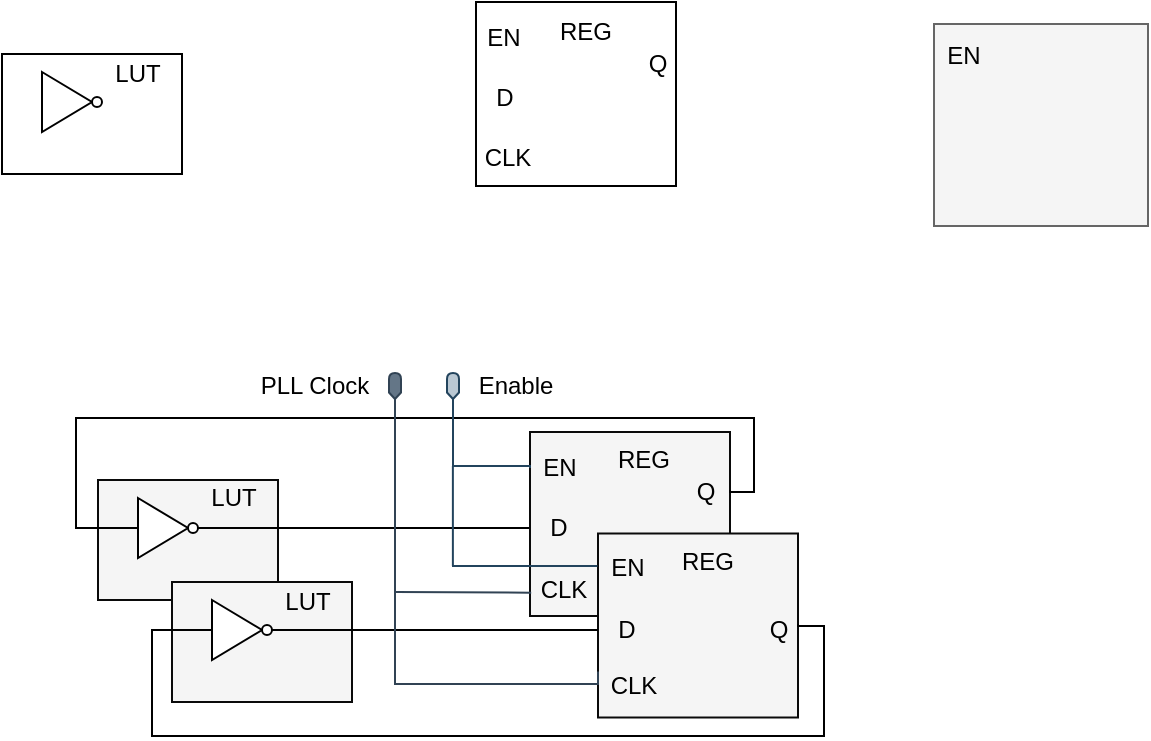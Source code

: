 <mxfile version="21.3.7" type="github">
  <diagram name="第 1 页" id="QHWZOpL-qoqAQHFRJoSv">
    <mxGraphModel dx="1103" dy="637" grid="0" gridSize="1" guides="1" tooltips="1" connect="1" arrows="1" fold="1" page="1" pageScale="1" pageWidth="827" pageHeight="1169" math="0" shadow="0">
      <root>
        <mxCell id="0" />
        <mxCell id="1" parent="0" />
        <mxCell id="CazwhgpImjo2oY49ruT6-17" value="" style="rounded=0;whiteSpace=wrap;html=1;fillColor=#f5f5f5;fontColor=#333333;strokeColor=#0a0a0a;" vertex="1" parent="1">
          <mxGeometry x="190" y="311" width="90" height="60" as="geometry" />
        </mxCell>
        <mxCell id="CazwhgpImjo2oY49ruT6-6" value="" style="group" vertex="1" connectable="0" parent="1">
          <mxGeometry x="210" y="320" width="35" height="42.5" as="geometry" />
        </mxCell>
        <mxCell id="CazwhgpImjo2oY49ruT6-3" value="" style="triangle;whiteSpace=wrap;html=1;" vertex="1" parent="CazwhgpImjo2oY49ruT6-6">
          <mxGeometry width="25" height="30" as="geometry" />
        </mxCell>
        <mxCell id="CazwhgpImjo2oY49ruT6-4" value="" style="ellipse;whiteSpace=wrap;html=1;aspect=fixed;" vertex="1" parent="CazwhgpImjo2oY49ruT6-6">
          <mxGeometry x="25" y="12.5" width="5" height="5" as="geometry" />
        </mxCell>
        <mxCell id="CazwhgpImjo2oY49ruT6-19" value="" style="rounded=0;whiteSpace=wrap;html=1;fillColor=#f5f5f5;fontColor=#333333;strokeColor=#0a0a0a;" vertex="1" parent="1">
          <mxGeometry x="227" y="362" width="90" height="60" as="geometry" />
        </mxCell>
        <mxCell id="CazwhgpImjo2oY49ruT6-20" value="" style="group" vertex="1" connectable="0" parent="1">
          <mxGeometry x="247" y="371" width="35" height="42.5" as="geometry" />
        </mxCell>
        <mxCell id="CazwhgpImjo2oY49ruT6-21" value="" style="triangle;whiteSpace=wrap;html=1;" vertex="1" parent="CazwhgpImjo2oY49ruT6-20">
          <mxGeometry width="25" height="30" as="geometry" />
        </mxCell>
        <mxCell id="CazwhgpImjo2oY49ruT6-22" value="" style="ellipse;whiteSpace=wrap;html=1;aspect=fixed;" vertex="1" parent="CazwhgpImjo2oY49ruT6-20">
          <mxGeometry x="25" y="12.5" width="5" height="5" as="geometry" />
        </mxCell>
        <mxCell id="CazwhgpImjo2oY49ruT6-23" value="" style="rounded=0;whiteSpace=wrap;html=1;" vertex="1" parent="1">
          <mxGeometry x="142" y="98" width="90" height="60" as="geometry" />
        </mxCell>
        <mxCell id="CazwhgpImjo2oY49ruT6-24" value="" style="group" vertex="1" connectable="0" parent="1">
          <mxGeometry x="162" y="107" width="35" height="42.5" as="geometry" />
        </mxCell>
        <mxCell id="CazwhgpImjo2oY49ruT6-25" value="" style="triangle;whiteSpace=wrap;html=1;" vertex="1" parent="CazwhgpImjo2oY49ruT6-24">
          <mxGeometry width="25" height="30" as="geometry" />
        </mxCell>
        <mxCell id="CazwhgpImjo2oY49ruT6-26" value="" style="ellipse;whiteSpace=wrap;html=1;aspect=fixed;" vertex="1" parent="CazwhgpImjo2oY49ruT6-24">
          <mxGeometry x="25" y="12.5" width="5" height="5" as="geometry" />
        </mxCell>
        <mxCell id="CazwhgpImjo2oY49ruT6-47" style="edgeStyle=orthogonalEdgeStyle;rounded=0;orthogonalLoop=1;jettySize=auto;html=1;exitX=1;exitY=0.5;exitDx=0;exitDy=0;entryX=0;entryY=0.5;entryDx=0;entryDy=0;endArrow=none;endFill=0;" edge="1" parent="1" source="CazwhgpImjo2oY49ruT6-4" target="CazwhgpImjo2oY49ruT6-30">
          <mxGeometry relative="1" as="geometry">
            <Array as="points" />
          </mxGeometry>
        </mxCell>
        <mxCell id="CazwhgpImjo2oY49ruT6-34" value="LUT" style="text;html=1;strokeColor=none;fillColor=none;align=center;verticalAlign=middle;whiteSpace=wrap;rounded=0;" vertex="1" parent="1">
          <mxGeometry x="227.5" y="305" width="60" height="30" as="geometry" />
        </mxCell>
        <mxCell id="CazwhgpImjo2oY49ruT6-36" value="LUT" style="text;html=1;strokeColor=none;fillColor=none;align=center;verticalAlign=middle;whiteSpace=wrap;rounded=0;" vertex="1" parent="1">
          <mxGeometry x="264.5" y="357" width="60" height="30" as="geometry" />
        </mxCell>
        <mxCell id="CazwhgpImjo2oY49ruT6-37" value="LUT" style="text;html=1;strokeColor=none;fillColor=none;align=center;verticalAlign=middle;whiteSpace=wrap;rounded=0;" vertex="1" parent="1">
          <mxGeometry x="179.5" y="93" width="60" height="30" as="geometry" />
        </mxCell>
        <mxCell id="CazwhgpImjo2oY49ruT6-39" value="" style="group" vertex="1" connectable="0" parent="1">
          <mxGeometry x="390" y="287" width="136" height="93" as="geometry" />
        </mxCell>
        <mxCell id="CazwhgpImjo2oY49ruT6-28" value="" style="rounded=0;whiteSpace=wrap;html=1;fillColor=#f5f5f5;fontColor=#333333;strokeColor=#0a0a0a;" vertex="1" parent="CazwhgpImjo2oY49ruT6-39">
          <mxGeometry x="16" width="100" height="92" as="geometry" />
        </mxCell>
        <mxCell id="CazwhgpImjo2oY49ruT6-29" value="EN" style="text;html=1;strokeColor=none;fillColor=none;align=center;verticalAlign=middle;whiteSpace=wrap;rounded=0;" vertex="1" parent="CazwhgpImjo2oY49ruT6-39">
          <mxGeometry x="17.5" y="3" width="26" height="30" as="geometry" />
        </mxCell>
        <mxCell id="CazwhgpImjo2oY49ruT6-30" value="D" style="text;html=1;strokeColor=none;fillColor=none;align=center;verticalAlign=middle;whiteSpace=wrap;rounded=0;" vertex="1" parent="CazwhgpImjo2oY49ruT6-39">
          <mxGeometry x="17.5" y="33" width="25" height="30" as="geometry" />
        </mxCell>
        <mxCell id="CazwhgpImjo2oY49ruT6-31" value="CLK" style="text;html=1;strokeColor=none;fillColor=none;align=center;verticalAlign=middle;whiteSpace=wrap;rounded=0;" vertex="1" parent="CazwhgpImjo2oY49ruT6-39">
          <mxGeometry x="19" y="64" width="28" height="30" as="geometry" />
        </mxCell>
        <mxCell id="CazwhgpImjo2oY49ruT6-32" value="Q" style="text;html=1;strokeColor=none;fillColor=none;align=center;verticalAlign=middle;whiteSpace=wrap;rounded=0;" vertex="1" parent="CazwhgpImjo2oY49ruT6-39">
          <mxGeometry x="94" y="15" width="20" height="30" as="geometry" />
        </mxCell>
        <mxCell id="CazwhgpImjo2oY49ruT6-38" value="REG" style="text;html=1;strokeColor=none;fillColor=none;align=center;verticalAlign=middle;whiteSpace=wrap;rounded=0;" vertex="1" parent="CazwhgpImjo2oY49ruT6-39">
          <mxGeometry x="42.5" y="-1" width="60" height="30" as="geometry" />
        </mxCell>
        <mxCell id="CazwhgpImjo2oY49ruT6-48" value="" style="group;" vertex="1" connectable="0" parent="1">
          <mxGeometry x="424" y="337.75" width="136" height="93" as="geometry" />
        </mxCell>
        <mxCell id="CazwhgpImjo2oY49ruT6-49" value="" style="rounded=0;whiteSpace=wrap;html=1;fillColor=#f5f5f5;fontColor=#333333;strokeColor=#0a0a0a;" vertex="1" parent="CazwhgpImjo2oY49ruT6-48">
          <mxGeometry x="16" width="100" height="92" as="geometry" />
        </mxCell>
        <mxCell id="CazwhgpImjo2oY49ruT6-50" value="EN" style="text;html=1;strokeColor=none;fillColor=none;align=center;verticalAlign=middle;whiteSpace=wrap;rounded=0;" vertex="1" parent="CazwhgpImjo2oY49ruT6-48">
          <mxGeometry x="17.5" y="2.25" width="26" height="30" as="geometry" />
        </mxCell>
        <mxCell id="CazwhgpImjo2oY49ruT6-51" value="D" style="text;html=1;strokeColor=none;fillColor=none;align=center;verticalAlign=middle;whiteSpace=wrap;rounded=0;" vertex="1" parent="CazwhgpImjo2oY49ruT6-48">
          <mxGeometry x="17.5" y="33" width="25" height="30" as="geometry" />
        </mxCell>
        <mxCell id="CazwhgpImjo2oY49ruT6-52" value="CLK" style="text;html=1;strokeColor=none;fillColor=none;align=center;verticalAlign=middle;whiteSpace=wrap;rounded=0;" vertex="1" parent="CazwhgpImjo2oY49ruT6-48">
          <mxGeometry x="19" y="61.25" width="30" height="30" as="geometry" />
        </mxCell>
        <mxCell id="CazwhgpImjo2oY49ruT6-53" value="Q" style="text;html=1;strokeColor=none;fillColor=none;align=center;verticalAlign=middle;whiteSpace=wrap;rounded=0;" vertex="1" parent="CazwhgpImjo2oY49ruT6-48">
          <mxGeometry x="96" y="33.25" width="21" height="30" as="geometry" />
        </mxCell>
        <mxCell id="CazwhgpImjo2oY49ruT6-54" value="REG" style="text;html=1;strokeColor=none;fillColor=none;align=center;verticalAlign=middle;whiteSpace=wrap;rounded=0;" vertex="1" parent="CazwhgpImjo2oY49ruT6-48">
          <mxGeometry x="52" y="-0.75" width="38" height="30" as="geometry" />
        </mxCell>
        <mxCell id="CazwhgpImjo2oY49ruT6-66" value="" style="group" vertex="1" connectable="0" parent="1">
          <mxGeometry x="363" y="72" width="136" height="93" as="geometry" />
        </mxCell>
        <mxCell id="CazwhgpImjo2oY49ruT6-67" value="" style="rounded=0;whiteSpace=wrap;html=1;" vertex="1" parent="CazwhgpImjo2oY49ruT6-66">
          <mxGeometry x="16" width="100" height="92" as="geometry" />
        </mxCell>
        <mxCell id="CazwhgpImjo2oY49ruT6-68" value="EN" style="text;html=1;strokeColor=none;fillColor=none;align=center;verticalAlign=middle;whiteSpace=wrap;rounded=0;" vertex="1" parent="CazwhgpImjo2oY49ruT6-66">
          <mxGeometry y="3" width="60" height="30" as="geometry" />
        </mxCell>
        <mxCell id="CazwhgpImjo2oY49ruT6-69" value="D" style="text;html=1;strokeColor=none;fillColor=none;align=center;verticalAlign=middle;whiteSpace=wrap;rounded=0;" vertex="1" parent="CazwhgpImjo2oY49ruT6-66">
          <mxGeometry x="17.5" y="33" width="25" height="30" as="geometry" />
        </mxCell>
        <mxCell id="CazwhgpImjo2oY49ruT6-70" value="CLK" style="text;html=1;strokeColor=none;fillColor=none;align=center;verticalAlign=middle;whiteSpace=wrap;rounded=0;" vertex="1" parent="CazwhgpImjo2oY49ruT6-66">
          <mxGeometry x="4" y="63" width="56" height="30" as="geometry" />
        </mxCell>
        <mxCell id="CazwhgpImjo2oY49ruT6-71" value="Q" style="text;html=1;strokeColor=none;fillColor=none;align=center;verticalAlign=middle;whiteSpace=wrap;rounded=0;" vertex="1" parent="CazwhgpImjo2oY49ruT6-66">
          <mxGeometry x="77" y="16" width="60" height="30" as="geometry" />
        </mxCell>
        <mxCell id="CazwhgpImjo2oY49ruT6-72" value="REG" style="text;html=1;strokeColor=none;fillColor=none;align=center;verticalAlign=middle;whiteSpace=wrap;rounded=0;" vertex="1" parent="CazwhgpImjo2oY49ruT6-66">
          <mxGeometry x="41" width="60" height="30" as="geometry" />
        </mxCell>
        <mxCell id="CazwhgpImjo2oY49ruT6-74" style="edgeStyle=orthogonalEdgeStyle;rounded=0;orthogonalLoop=1;jettySize=auto;html=1;exitX=1;exitY=0.5;exitDx=0;exitDy=0;endArrow=none;endFill=0;" edge="1" parent="1">
          <mxGeometry relative="1" as="geometry">
            <mxPoint x="277" y="386" as="sourcePoint" />
            <mxPoint x="440" y="386" as="targetPoint" />
            <Array as="points" />
          </mxGeometry>
        </mxCell>
        <mxCell id="CazwhgpImjo2oY49ruT6-75" style="edgeStyle=orthogonalEdgeStyle;rounded=0;orthogonalLoop=1;jettySize=auto;html=1;exitX=0;exitY=0.5;exitDx=0;exitDy=0;endArrow=none;endFill=0;" edge="1" parent="1" source="CazwhgpImjo2oY49ruT6-3">
          <mxGeometry relative="1" as="geometry">
            <mxPoint x="506" y="316" as="targetPoint" />
            <Array as="points">
              <mxPoint x="179" y="335" />
              <mxPoint x="179" y="280" />
              <mxPoint x="518" y="280" />
              <mxPoint x="518" y="317" />
            </Array>
          </mxGeometry>
        </mxCell>
        <mxCell id="CazwhgpImjo2oY49ruT6-78" style="edgeStyle=orthogonalEdgeStyle;rounded=0;orthogonalLoop=1;jettySize=auto;html=1;exitX=0;exitY=0.5;exitDx=0;exitDy=0;endArrow=none;endFill=0;" edge="1" parent="1" source="CazwhgpImjo2oY49ruT6-21">
          <mxGeometry relative="1" as="geometry">
            <mxPoint x="540" y="383" as="targetPoint" />
            <Array as="points">
              <mxPoint x="217" y="386" />
              <mxPoint x="217" y="439" />
              <mxPoint x="553" y="439" />
              <mxPoint x="553" y="384" />
              <mxPoint x="540" y="384" />
            </Array>
          </mxGeometry>
        </mxCell>
        <mxCell id="CazwhgpImjo2oY49ruT6-79" value="" style="shape=display;whiteSpace=wrap;html=1;rotation=-90;fillColor=#647687;strokeColor=#314354;fontColor=#ffffff;" vertex="1" parent="1">
          <mxGeometry x="332" y="261" width="13" height="6" as="geometry" />
        </mxCell>
        <mxCell id="CazwhgpImjo2oY49ruT6-82" style="edgeStyle=orthogonalEdgeStyle;rounded=0;orthogonalLoop=1;jettySize=auto;html=1;exitX=0;exitY=0.5;exitDx=0;exitDy=0;exitPerimeter=0;endArrow=none;endFill=0;strokeColor=#23445d;fillColor=#bac8d3;" edge="1" parent="1" source="CazwhgpImjo2oY49ruT6-80">
          <mxGeometry relative="1" as="geometry">
            <mxPoint x="406" y="305" as="targetPoint" />
            <Array as="points">
              <mxPoint x="368" y="304" />
              <mxPoint x="406" y="304" />
            </Array>
          </mxGeometry>
        </mxCell>
        <mxCell id="CazwhgpImjo2oY49ruT6-80" value="" style="shape=display;whiteSpace=wrap;html=1;rotation=-90;fillColor=#bac8d3;strokeColor=#23445d;" vertex="1" parent="1">
          <mxGeometry x="361" y="261" width="13" height="6" as="geometry" />
        </mxCell>
        <mxCell id="CazwhgpImjo2oY49ruT6-83" value="" style="endArrow=none;html=1;rounded=0;strokeColor=#23445d;fillColor=#bac8d3;" edge="1" parent="1">
          <mxGeometry width="50" height="50" relative="1" as="geometry">
            <mxPoint x="367.44" y="354" as="sourcePoint" />
            <mxPoint x="367.44" y="304" as="targetPoint" />
          </mxGeometry>
        </mxCell>
        <mxCell id="CazwhgpImjo2oY49ruT6-84" value="" style="endArrow=none;html=1;rounded=0;entryX=-0.003;entryY=0.177;entryDx=0;entryDy=0;entryPerimeter=0;strokeColor=#23445d;fillColor=#bac8d3;" edge="1" parent="1" target="CazwhgpImjo2oY49ruT6-49">
          <mxGeometry width="50" height="50" relative="1" as="geometry">
            <mxPoint x="367" y="354" as="sourcePoint" />
            <mxPoint x="418" y="304" as="targetPoint" />
          </mxGeometry>
        </mxCell>
        <mxCell id="CazwhgpImjo2oY49ruT6-91" style="edgeStyle=orthogonalEdgeStyle;rounded=0;orthogonalLoop=1;jettySize=auto;html=1;exitX=0;exitY=0.75;exitDx=0;exitDy=0;entryX=0;entryY=0.5;entryDx=0;entryDy=0;entryPerimeter=0;endArrow=none;endFill=0;fillColor=#647687;strokeColor=#314354;" edge="1" parent="1" source="CazwhgpImjo2oY49ruT6-49" target="CazwhgpImjo2oY49ruT6-79">
          <mxGeometry relative="1" as="geometry">
            <Array as="points">
              <mxPoint x="440" y="413" />
              <mxPoint x="338" y="413" />
            </Array>
          </mxGeometry>
        </mxCell>
        <mxCell id="CazwhgpImjo2oY49ruT6-93" value="" style="endArrow=none;html=1;rounded=0;entryX=0.006;entryY=0.873;entryDx=0;entryDy=0;entryPerimeter=0;fillColor=#647687;strokeColor=#314354;" edge="1" parent="1" target="CazwhgpImjo2oY49ruT6-28">
          <mxGeometry width="50" height="50" relative="1" as="geometry">
            <mxPoint x="339" y="367" as="sourcePoint" />
            <mxPoint x="389" y="317" as="targetPoint" />
          </mxGeometry>
        </mxCell>
        <mxCell id="CazwhgpImjo2oY49ruT6-94" value="" style="rounded=0;whiteSpace=wrap;html=1;fillColor=#f5f5f5;fontColor=#333333;strokeColor=#666666;" vertex="1" parent="1">
          <mxGeometry x="608" y="83" width="107" height="101" as="geometry" />
        </mxCell>
        <mxCell id="CazwhgpImjo2oY49ruT6-42" value="EN" style="text;html=1;strokeColor=none;fillColor=none;align=center;verticalAlign=middle;whiteSpace=wrap;rounded=0;" vertex="1" parent="1">
          <mxGeometry x="594" y="84" width="58.235" height="30" as="geometry" />
        </mxCell>
        <mxCell id="CazwhgpImjo2oY49ruT6-96" value="Enable" style="text;html=1;strokeColor=none;fillColor=none;align=center;verticalAlign=middle;whiteSpace=wrap;rounded=0;" vertex="1" parent="1">
          <mxGeometry x="369" y="249" width="60" height="30" as="geometry" />
        </mxCell>
        <mxCell id="CazwhgpImjo2oY49ruT6-97" value="PLL Clock" style="text;html=1;strokeColor=none;fillColor=none;align=center;verticalAlign=middle;whiteSpace=wrap;rounded=0;" vertex="1" parent="1">
          <mxGeometry x="261" y="249" width="75" height="30" as="geometry" />
        </mxCell>
      </root>
    </mxGraphModel>
  </diagram>
</mxfile>

